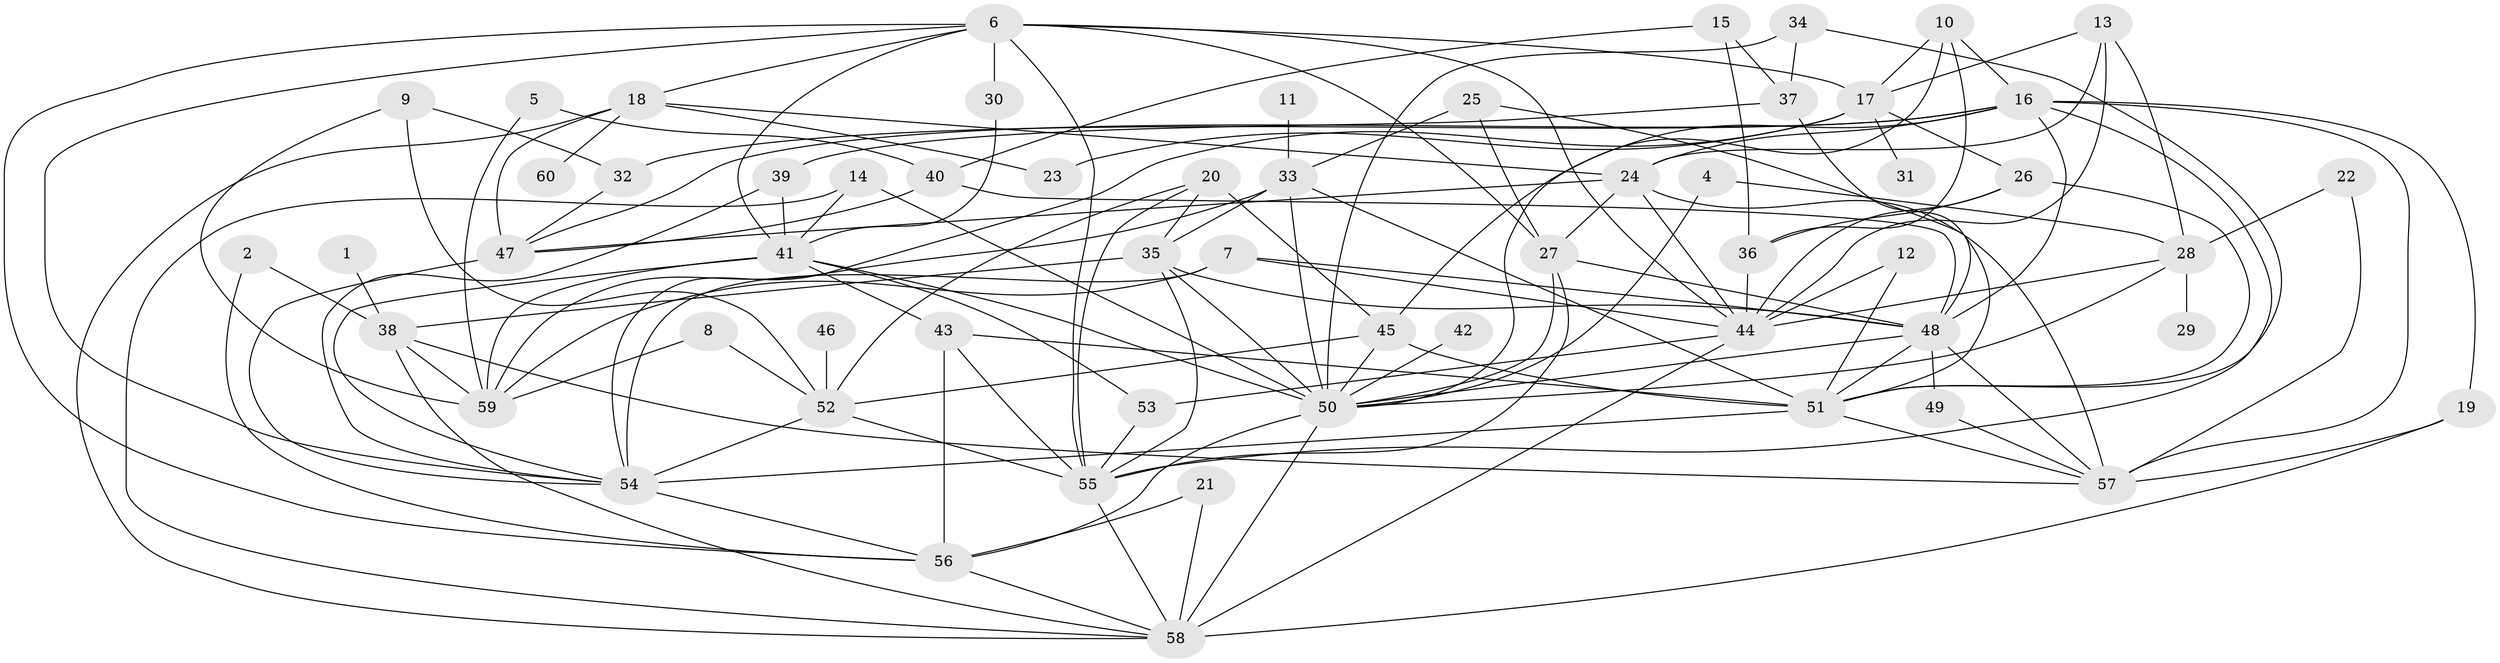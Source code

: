 // original degree distribution, {4: 0.175, 3: 0.18333333333333332, 1: 0.10833333333333334, 2: 0.2833333333333333, 9: 0.016666666666666666, 0: 0.008333333333333333, 7: 0.041666666666666664, 5: 0.1, 6: 0.06666666666666667, 8: 0.016666666666666666}
// Generated by graph-tools (version 1.1) at 2025/49/03/09/25 03:49:12]
// undirected, 59 vertices, 139 edges
graph export_dot {
graph [start="1"]
  node [color=gray90,style=filled];
  1;
  2;
  4;
  5;
  6;
  7;
  8;
  9;
  10;
  11;
  12;
  13;
  14;
  15;
  16;
  17;
  18;
  19;
  20;
  21;
  22;
  23;
  24;
  25;
  26;
  27;
  28;
  29;
  30;
  31;
  32;
  33;
  34;
  35;
  36;
  37;
  38;
  39;
  40;
  41;
  42;
  43;
  44;
  45;
  46;
  47;
  48;
  49;
  50;
  51;
  52;
  53;
  54;
  55;
  56;
  57;
  58;
  59;
  60;
  1 -- 38 [weight=1.0];
  2 -- 38 [weight=1.0];
  2 -- 56 [weight=1.0];
  4 -- 28 [weight=1.0];
  4 -- 50 [weight=1.0];
  5 -- 40 [weight=1.0];
  5 -- 59 [weight=1.0];
  6 -- 17 [weight=1.0];
  6 -- 18 [weight=1.0];
  6 -- 27 [weight=1.0];
  6 -- 30 [weight=1.0];
  6 -- 41 [weight=1.0];
  6 -- 44 [weight=1.0];
  6 -- 54 [weight=1.0];
  6 -- 55 [weight=1.0];
  6 -- 56 [weight=1.0];
  7 -- 44 [weight=1.0];
  7 -- 48 [weight=1.0];
  7 -- 54 [weight=1.0];
  7 -- 59 [weight=1.0];
  8 -- 52 [weight=1.0];
  8 -- 59 [weight=1.0];
  9 -- 32 [weight=1.0];
  9 -- 52 [weight=1.0];
  9 -- 59 [weight=1.0];
  10 -- 16 [weight=1.0];
  10 -- 17 [weight=1.0];
  10 -- 36 [weight=1.0];
  10 -- 50 [weight=1.0];
  11 -- 33 [weight=1.0];
  12 -- 44 [weight=1.0];
  12 -- 51 [weight=1.0];
  13 -- 17 [weight=1.0];
  13 -- 24 [weight=1.0];
  13 -- 28 [weight=1.0];
  13 -- 44 [weight=1.0];
  14 -- 41 [weight=1.0];
  14 -- 50 [weight=1.0];
  14 -- 58 [weight=1.0];
  15 -- 36 [weight=1.0];
  15 -- 37 [weight=1.0];
  15 -- 40 [weight=1.0];
  16 -- 19 [weight=1.0];
  16 -- 24 [weight=1.0];
  16 -- 32 [weight=1.0];
  16 -- 45 [weight=1.0];
  16 -- 47 [weight=1.0];
  16 -- 48 [weight=1.0];
  16 -- 55 [weight=1.0];
  16 -- 57 [weight=1.0];
  17 -- 23 [weight=1.0];
  17 -- 26 [weight=1.0];
  17 -- 31 [weight=1.0];
  17 -- 54 [weight=1.0];
  18 -- 23 [weight=1.0];
  18 -- 24 [weight=1.0];
  18 -- 47 [weight=1.0];
  18 -- 58 [weight=1.0];
  18 -- 60 [weight=1.0];
  19 -- 57 [weight=1.0];
  19 -- 58 [weight=1.0];
  20 -- 35 [weight=1.0];
  20 -- 45 [weight=1.0];
  20 -- 52 [weight=1.0];
  20 -- 55 [weight=1.0];
  21 -- 56 [weight=1.0];
  21 -- 58 [weight=1.0];
  22 -- 28 [weight=1.0];
  22 -- 57 [weight=1.0];
  24 -- 27 [weight=1.0];
  24 -- 44 [weight=1.0];
  24 -- 47 [weight=1.0];
  24 -- 57 [weight=1.0];
  25 -- 27 [weight=1.0];
  25 -- 33 [weight=1.0];
  25 -- 51 [weight=1.0];
  26 -- 36 [weight=1.0];
  26 -- 44 [weight=1.0];
  26 -- 51 [weight=1.0];
  27 -- 48 [weight=1.0];
  27 -- 50 [weight=1.0];
  27 -- 55 [weight=1.0];
  28 -- 29 [weight=1.0];
  28 -- 44 [weight=1.0];
  28 -- 50 [weight=1.0];
  30 -- 41 [weight=1.0];
  32 -- 47 [weight=1.0];
  33 -- 35 [weight=1.0];
  33 -- 50 [weight=1.0];
  33 -- 51 [weight=1.0];
  33 -- 59 [weight=1.0];
  34 -- 37 [weight=1.0];
  34 -- 50 [weight=1.0];
  34 -- 51 [weight=1.0];
  35 -- 38 [weight=1.0];
  35 -- 48 [weight=1.0];
  35 -- 50 [weight=1.0];
  35 -- 55 [weight=1.0];
  36 -- 44 [weight=1.0];
  37 -- 39 [weight=1.0];
  37 -- 48 [weight=1.0];
  38 -- 57 [weight=1.0];
  38 -- 58 [weight=1.0];
  38 -- 59 [weight=1.0];
  39 -- 41 [weight=1.0];
  39 -- 54 [weight=1.0];
  40 -- 47 [weight=1.0];
  40 -- 48 [weight=1.0];
  41 -- 43 [weight=1.0];
  41 -- 50 [weight=1.0];
  41 -- 53 [weight=1.0];
  41 -- 54 [weight=1.0];
  41 -- 59 [weight=1.0];
  42 -- 50 [weight=1.0];
  43 -- 51 [weight=1.0];
  43 -- 55 [weight=1.0];
  43 -- 56 [weight=1.0];
  44 -- 53 [weight=1.0];
  44 -- 58 [weight=1.0];
  45 -- 50 [weight=1.0];
  45 -- 51 [weight=2.0];
  45 -- 52 [weight=1.0];
  46 -- 52 [weight=1.0];
  47 -- 54 [weight=1.0];
  48 -- 49 [weight=1.0];
  48 -- 50 [weight=1.0];
  48 -- 51 [weight=1.0];
  48 -- 57 [weight=1.0];
  49 -- 57 [weight=1.0];
  50 -- 56 [weight=1.0];
  50 -- 58 [weight=2.0];
  51 -- 54 [weight=2.0];
  51 -- 57 [weight=1.0];
  52 -- 54 [weight=1.0];
  52 -- 55 [weight=1.0];
  53 -- 55 [weight=1.0];
  54 -- 56 [weight=1.0];
  55 -- 58 [weight=1.0];
  56 -- 58 [weight=1.0];
}
